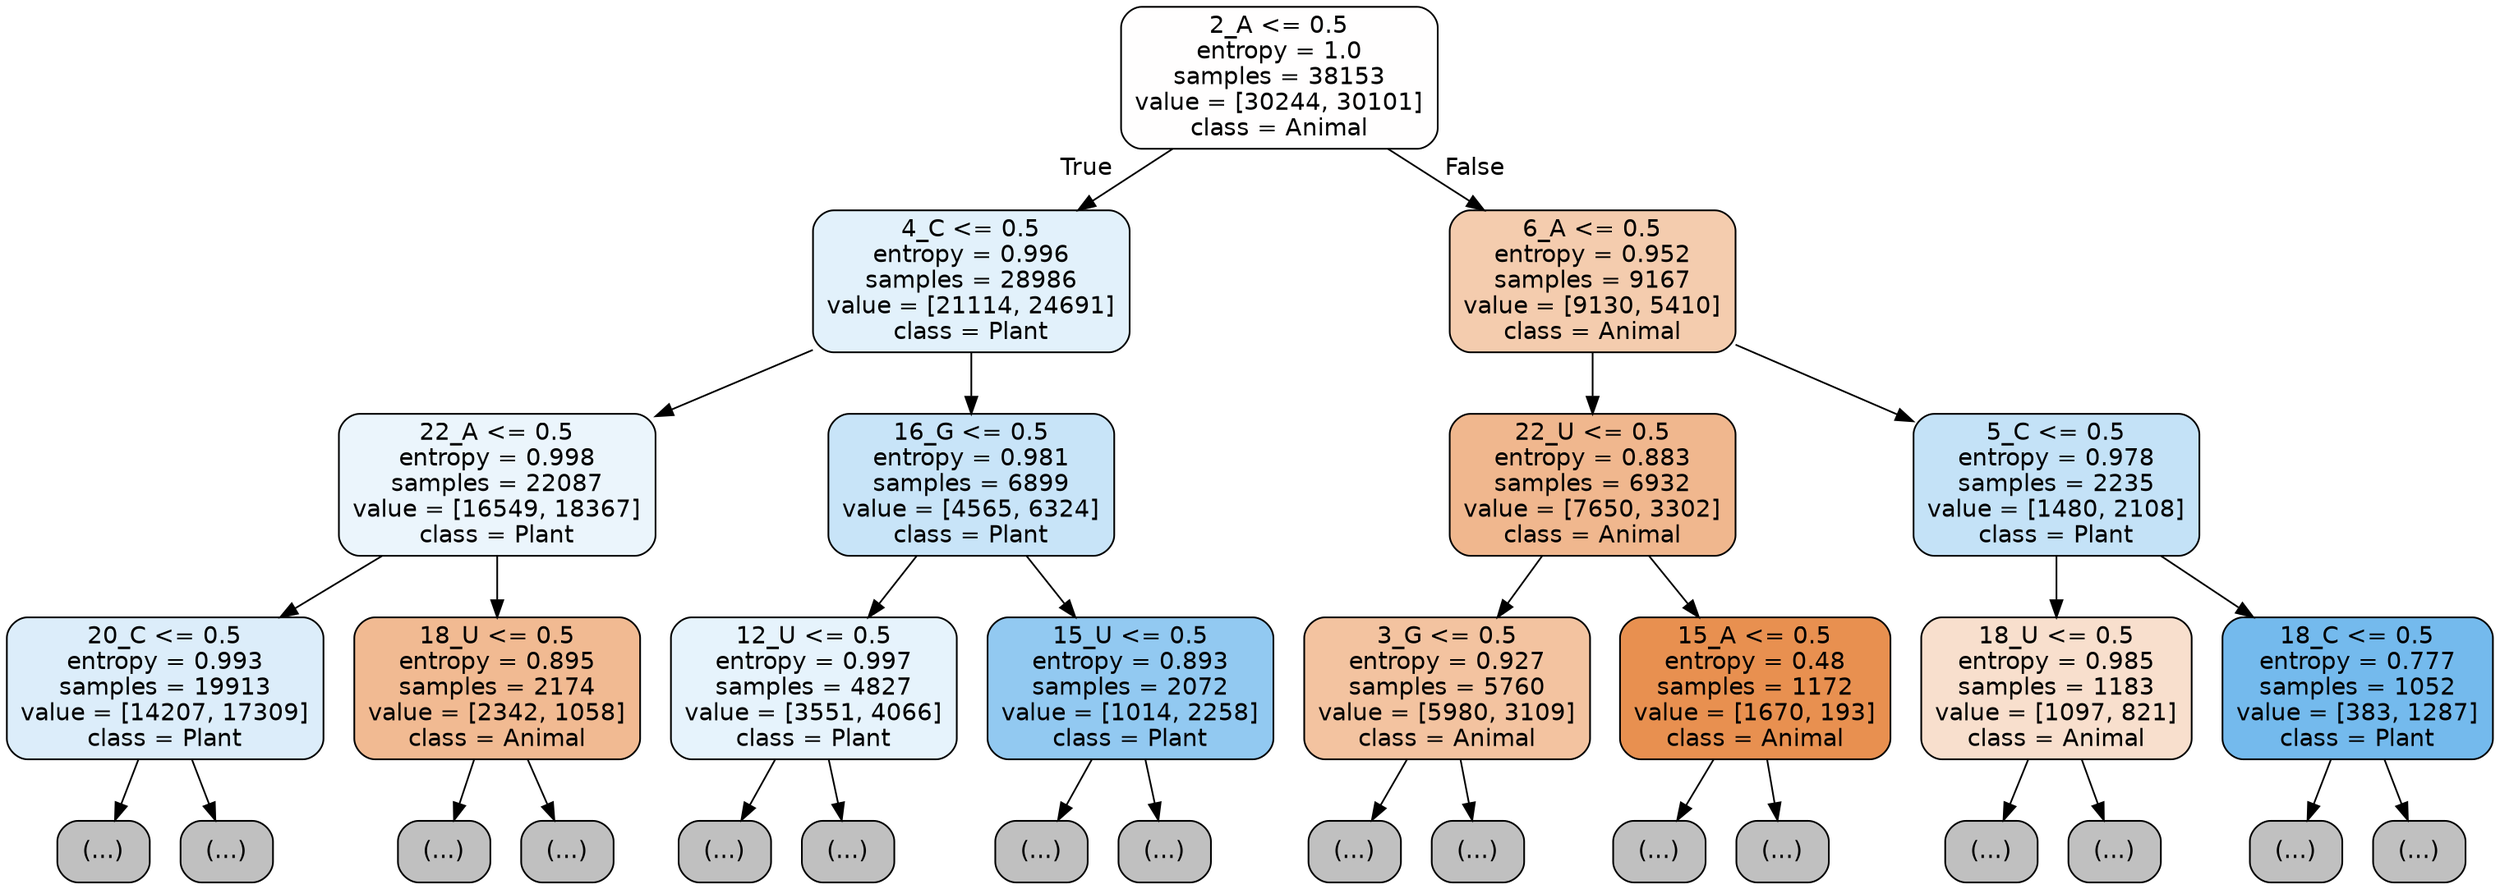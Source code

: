 digraph Tree {
node [shape=box, style="filled, rounded", color="black", fontname="helvetica"] ;
edge [fontname="helvetica"] ;
0 [label="2_A <= 0.5\nentropy = 1.0\nsamples = 38153\nvalue = [30244, 30101]\nclass = Animal", fillcolor="#fffefe"] ;
1 [label="4_C <= 0.5\nentropy = 0.996\nsamples = 28986\nvalue = [21114, 24691]\nclass = Plant", fillcolor="#e2f1fb"] ;
0 -> 1 [labeldistance=2.5, labelangle=45, headlabel="True"] ;
2 [label="22_A <= 0.5\nentropy = 0.998\nsamples = 22087\nvalue = [16549, 18367]\nclass = Plant", fillcolor="#ebf5fc"] ;
1 -> 2 ;
3 [label="20_C <= 0.5\nentropy = 0.993\nsamples = 19913\nvalue = [14207, 17309]\nclass = Plant", fillcolor="#dcedfa"] ;
2 -> 3 ;
4 [label="(...)", fillcolor="#C0C0C0"] ;
3 -> 4 ;
6523 [label="(...)", fillcolor="#C0C0C0"] ;
3 -> 6523 ;
8556 [label="18_U <= 0.5\nentropy = 0.895\nsamples = 2174\nvalue = [2342, 1058]\nclass = Animal", fillcolor="#f1ba92"] ;
2 -> 8556 ;
8557 [label="(...)", fillcolor="#C0C0C0"] ;
8556 -> 8557 ;
9384 [label="(...)", fillcolor="#C0C0C0"] ;
8556 -> 9384 ;
9717 [label="16_G <= 0.5\nentropy = 0.981\nsamples = 6899\nvalue = [4565, 6324]\nclass = Plant", fillcolor="#c8e4f8"] ;
1 -> 9717 ;
9718 [label="12_U <= 0.5\nentropy = 0.997\nsamples = 4827\nvalue = [3551, 4066]\nclass = Plant", fillcolor="#e6f3fc"] ;
9717 -> 9718 ;
9719 [label="(...)", fillcolor="#C0C0C0"] ;
9718 -> 9719 ;
11240 [label="(...)", fillcolor="#C0C0C0"] ;
9718 -> 11240 ;
11821 [label="15_U <= 0.5\nentropy = 0.893\nsamples = 2072\nvalue = [1014, 2258]\nclass = Plant", fillcolor="#92c9f1"] ;
9717 -> 11821 ;
11822 [label="(...)", fillcolor="#C0C0C0"] ;
11821 -> 11822 ;
12331 [label="(...)", fillcolor="#C0C0C0"] ;
11821 -> 12331 ;
12604 [label="6_A <= 0.5\nentropy = 0.952\nsamples = 9167\nvalue = [9130, 5410]\nclass = Animal", fillcolor="#f4ccae"] ;
0 -> 12604 [labeldistance=2.5, labelangle=-45, headlabel="False"] ;
12605 [label="22_U <= 0.5\nentropy = 0.883\nsamples = 6932\nvalue = [7650, 3302]\nclass = Animal", fillcolor="#f0b78e"] ;
12604 -> 12605 ;
12606 [label="3_G <= 0.5\nentropy = 0.927\nsamples = 5760\nvalue = [5980, 3109]\nclass = Animal", fillcolor="#f3c3a0"] ;
12605 -> 12606 ;
12607 [label="(...)", fillcolor="#C0C0C0"] ;
12606 -> 12607 ;
14598 [label="(...)", fillcolor="#C0C0C0"] ;
12606 -> 14598 ;
15383 [label="15_A <= 0.5\nentropy = 0.48\nsamples = 1172\nvalue = [1670, 193]\nclass = Animal", fillcolor="#e89050"] ;
12605 -> 15383 ;
15384 [label="(...)", fillcolor="#C0C0C0"] ;
15383 -> 15384 ;
15671 [label="(...)", fillcolor="#C0C0C0"] ;
15383 -> 15671 ;
15750 [label="5_C <= 0.5\nentropy = 0.978\nsamples = 2235\nvalue = [1480, 2108]\nclass = Plant", fillcolor="#c4e2f7"] ;
12604 -> 15750 ;
15751 [label="18_U <= 0.5\nentropy = 0.985\nsamples = 1183\nvalue = [1097, 821]\nclass = Animal", fillcolor="#f8dfcd"] ;
15750 -> 15751 ;
15752 [label="(...)", fillcolor="#C0C0C0"] ;
15751 -> 15752 ;
16307 [label="(...)", fillcolor="#C0C0C0"] ;
15751 -> 16307 ;
16474 [label="18_C <= 0.5\nentropy = 0.777\nsamples = 1052\nvalue = [383, 1287]\nclass = Plant", fillcolor="#74baed"] ;
15750 -> 16474 ;
16475 [label="(...)", fillcolor="#C0C0C0"] ;
16474 -> 16475 ;
16648 [label="(...)", fillcolor="#C0C0C0"] ;
16474 -> 16648 ;
}